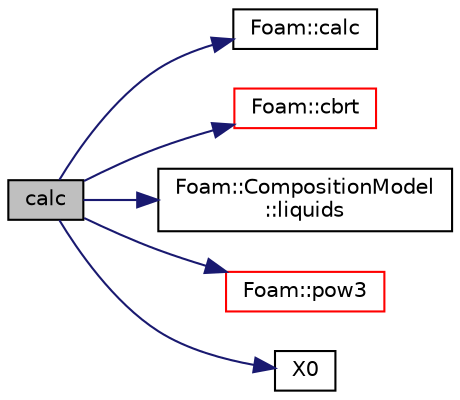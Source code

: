 digraph "calc"
{
  bgcolor="transparent";
  edge [fontname="Helvetica",fontsize="10",labelfontname="Helvetica",labelfontsize="10"];
  node [fontname="Helvetica",fontsize="10",shape=record];
  rankdir="LR";
  Node1 [label="calc",height=0.2,width=0.4,color="black", fillcolor="grey75", style="filled", fontcolor="black"];
  Node1 -> Node2 [color="midnightblue",fontsize="10",style="solid",fontname="Helvetica"];
  Node2 [label="Foam::calc",height=0.2,width=0.4,color="black",URL="$a10675.html#a0cd162e2e073202837b26ee22bda5c1d"];
  Node1 -> Node3 [color="midnightblue",fontsize="10",style="solid",fontname="Helvetica"];
  Node3 [label="Foam::cbrt",height=0.2,width=0.4,color="red",URL="$a10675.html#aca0b7feea326c0e1e9e04078a319d019"];
  Node1 -> Node4 [color="midnightblue",fontsize="10",style="solid",fontname="Helvetica"];
  Node4 [label="Foam::CompositionModel\l::liquids",height=0.2,width=0.4,color="black",URL="$a00331.html#a5380a8807acfea3ce69f4d4386f49f64",tooltip="Return the global (additional) liquids. "];
  Node1 -> Node5 [color="midnightblue",fontsize="10",style="solid",fontname="Helvetica"];
  Node5 [label="Foam::pow3",height=0.2,width=0.4,color="red",URL="$a10675.html#a2e8f5d970ee4fb466536c3c46bae91fe"];
  Node1 -> Node6 [color="midnightblue",fontsize="10",style="solid",fontname="Helvetica"];
  Node6 [label="X0",height=0.2,width=0.4,color="black",URL="$a02965.html#abd8f7f6773b396c200c6633258dc9333"];
}
